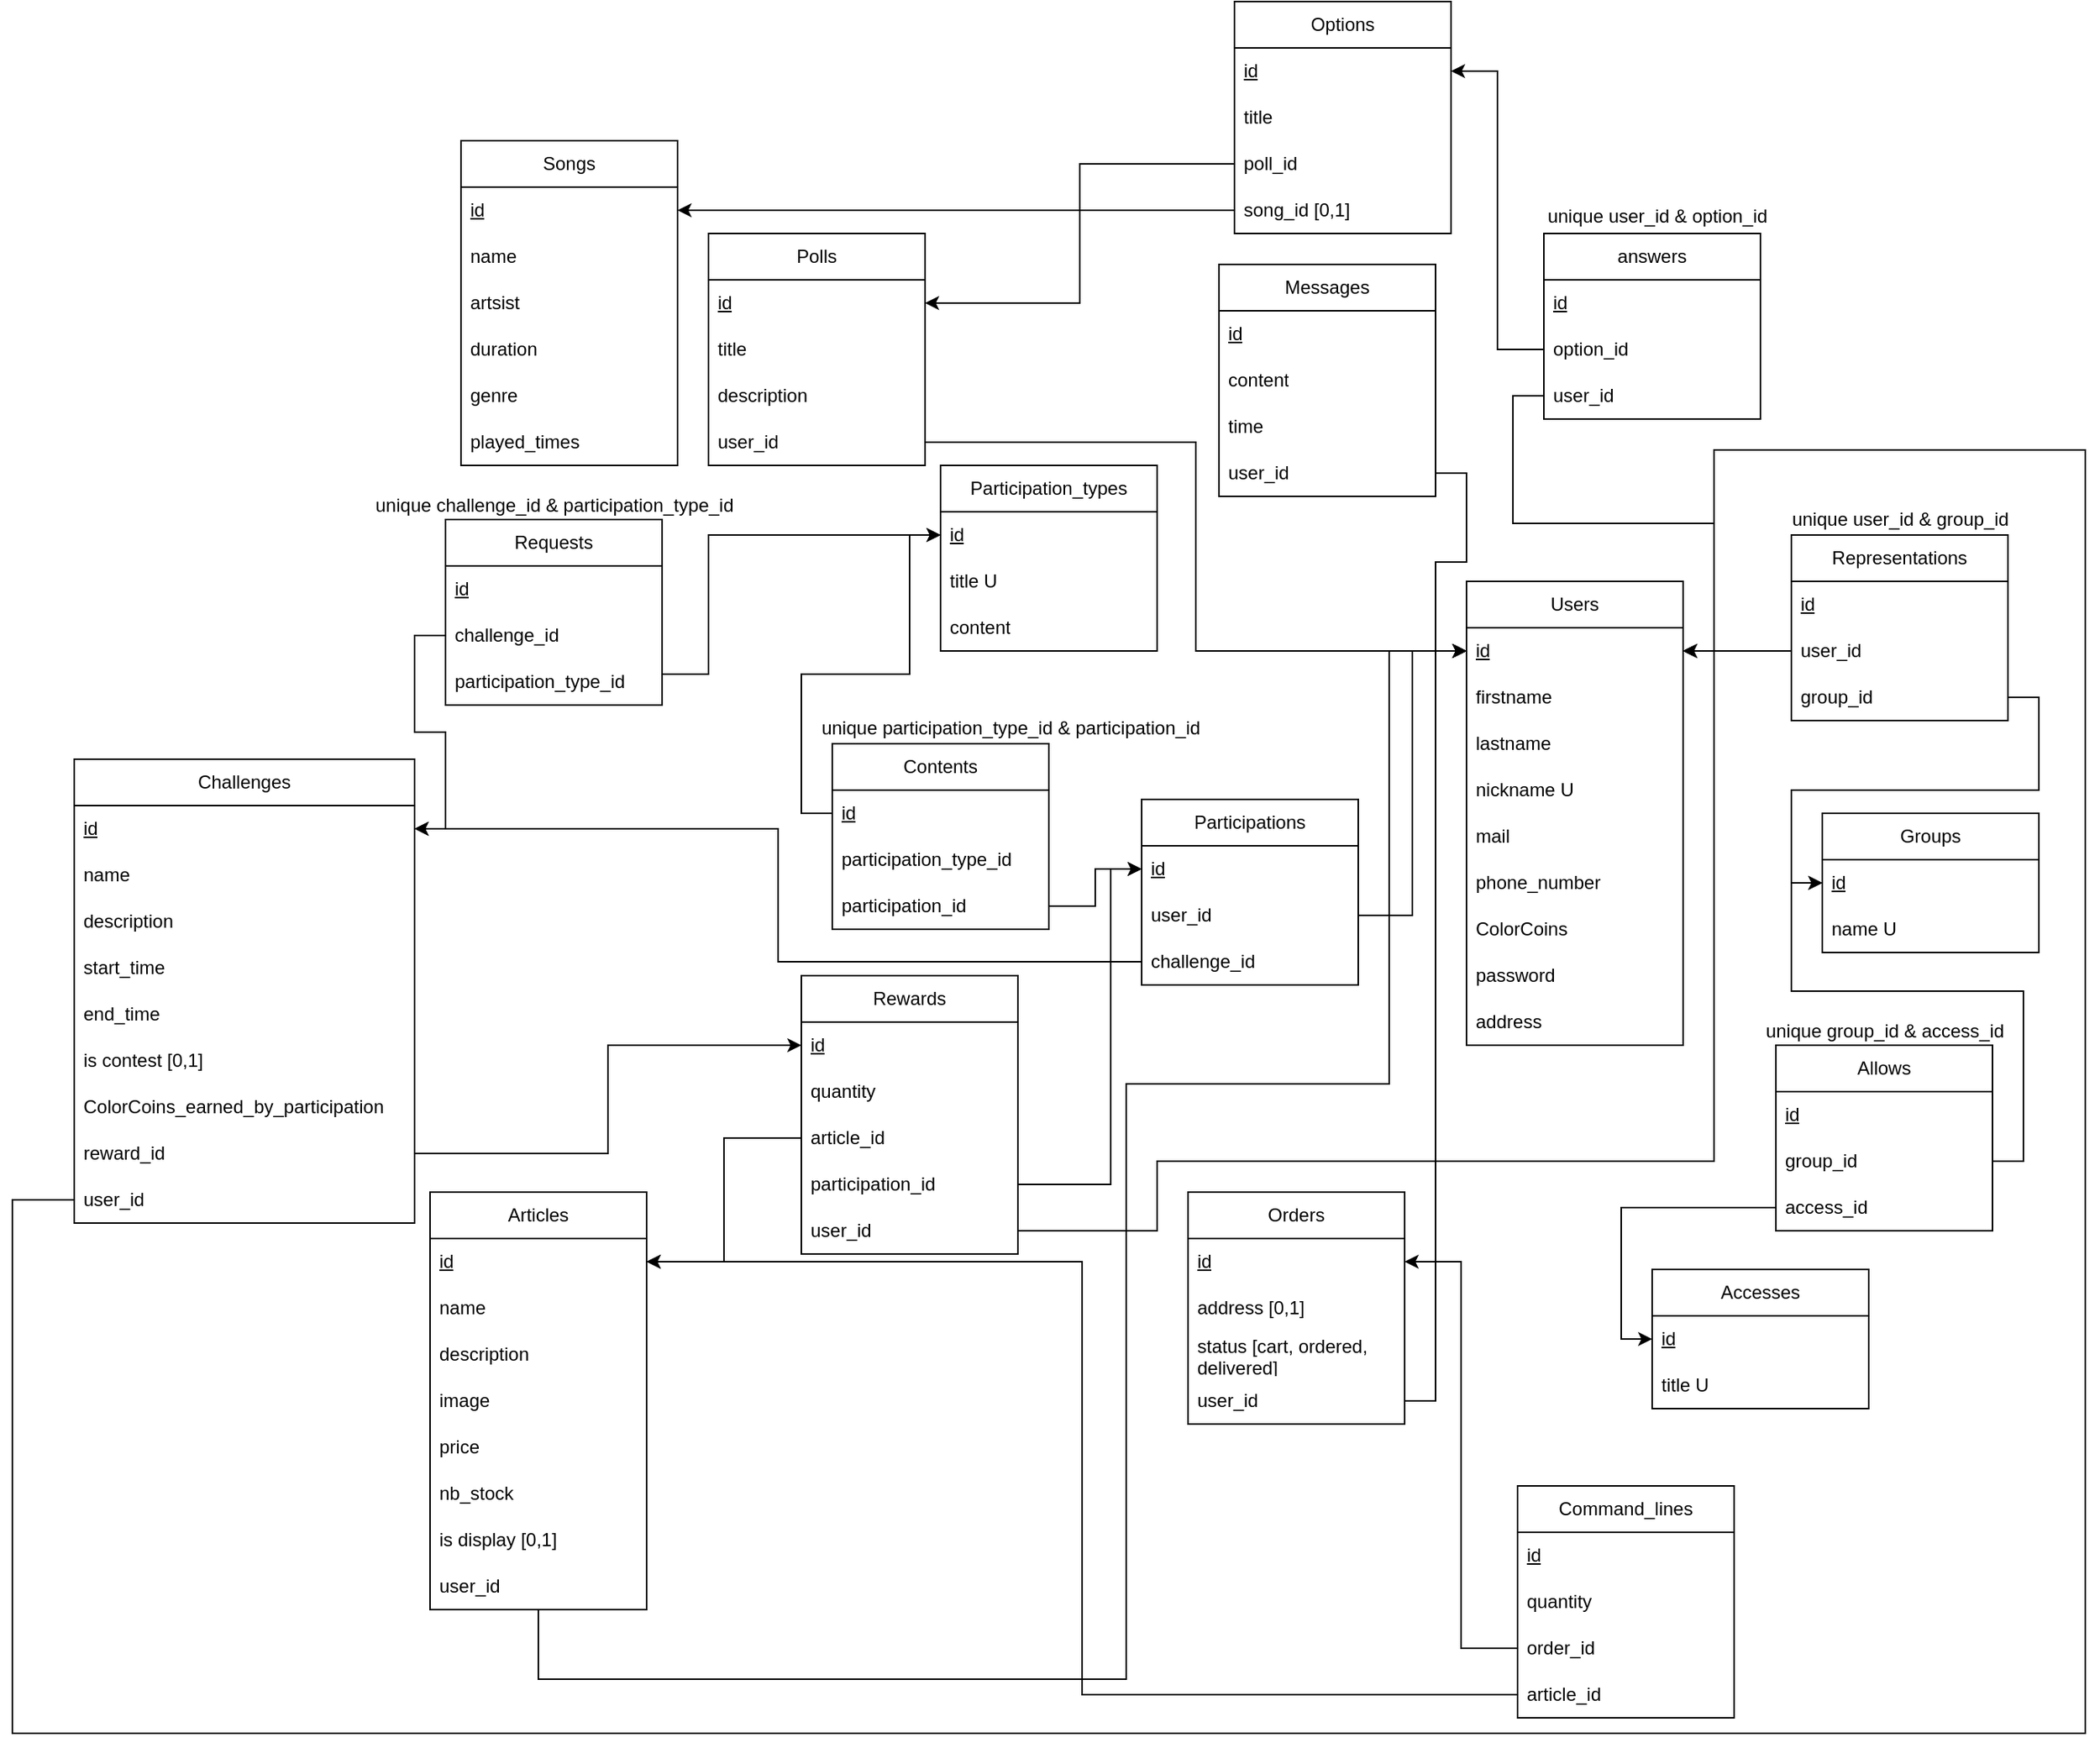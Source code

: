 <mxfile version="21.2.8" type="device">
  <diagram name="Page-1" id="tkF5jD5UMSQPHL-d1fgs">
    <mxGraphModel dx="2562" dy="1078" grid="1" gridSize="10" guides="1" tooltips="1" connect="1" arrows="1" fold="1" page="1" pageScale="1" pageWidth="827" pageHeight="1169" math="0" shadow="0">
      <root>
        <mxCell id="0" />
        <mxCell id="1" parent="0" />
        <mxCell id="YXrYzP8kER8Tm0mRFNuC-52" value="Songs" style="swimlane;fontStyle=0;childLayout=stackLayout;horizontal=1;startSize=30;horizontalStack=0;resizeParent=1;resizeParentMax=0;resizeLast=0;collapsible=1;marginBottom=0;whiteSpace=wrap;html=1;" parent="1" vertex="1">
          <mxGeometry x="-410" y="120" width="140" height="210" as="geometry" />
        </mxCell>
        <mxCell id="YXrYzP8kER8Tm0mRFNuC-71" value="&lt;u&gt;id&lt;/u&gt;" style="text;strokeColor=none;fillColor=none;align=left;verticalAlign=middle;spacingLeft=4;spacingRight=4;overflow=hidden;points=[[0,0.5],[1,0.5]];portConstraint=eastwest;rotatable=0;whiteSpace=wrap;html=1;" parent="YXrYzP8kER8Tm0mRFNuC-52" vertex="1">
          <mxGeometry y="30" width="140" height="30" as="geometry" />
        </mxCell>
        <mxCell id="YXrYzP8kER8Tm0mRFNuC-53" value="name" style="text;strokeColor=none;fillColor=none;align=left;verticalAlign=middle;spacingLeft=4;spacingRight=4;overflow=hidden;points=[[0,0.5],[1,0.5]];portConstraint=eastwest;rotatable=0;whiteSpace=wrap;html=1;" parent="YXrYzP8kER8Tm0mRFNuC-52" vertex="1">
          <mxGeometry y="60" width="140" height="30" as="geometry" />
        </mxCell>
        <mxCell id="YXrYzP8kER8Tm0mRFNuC-54" value="artsist" style="text;strokeColor=none;fillColor=none;align=left;verticalAlign=middle;spacingLeft=4;spacingRight=4;overflow=hidden;points=[[0,0.5],[1,0.5]];portConstraint=eastwest;rotatable=0;whiteSpace=wrap;html=1;" parent="YXrYzP8kER8Tm0mRFNuC-52" vertex="1">
          <mxGeometry y="90" width="140" height="30" as="geometry" />
        </mxCell>
        <mxCell id="YXrYzP8kER8Tm0mRFNuC-55" value="duration" style="text;strokeColor=none;fillColor=none;align=left;verticalAlign=middle;spacingLeft=4;spacingRight=4;overflow=hidden;points=[[0,0.5],[1,0.5]];portConstraint=eastwest;rotatable=0;whiteSpace=wrap;html=1;" parent="YXrYzP8kER8Tm0mRFNuC-52" vertex="1">
          <mxGeometry y="120" width="140" height="30" as="geometry" />
        </mxCell>
        <mxCell id="YXrYzP8kER8Tm0mRFNuC-56" value="genre" style="text;strokeColor=none;fillColor=none;align=left;verticalAlign=middle;spacingLeft=4;spacingRight=4;overflow=hidden;points=[[0,0.5],[1,0.5]];portConstraint=eastwest;rotatable=0;whiteSpace=wrap;html=1;" parent="YXrYzP8kER8Tm0mRFNuC-52" vertex="1">
          <mxGeometry y="150" width="140" height="30" as="geometry" />
        </mxCell>
        <mxCell id="YXrYzP8kER8Tm0mRFNuC-57" value="played_times" style="text;strokeColor=none;fillColor=none;align=left;verticalAlign=middle;spacingLeft=4;spacingRight=4;overflow=hidden;points=[[0,0.5],[1,0.5]];portConstraint=eastwest;rotatable=0;whiteSpace=wrap;html=1;" parent="YXrYzP8kER8Tm0mRFNuC-52" vertex="1">
          <mxGeometry y="180" width="140" height="30" as="geometry" />
        </mxCell>
        <mxCell id="YXrYzP8kER8Tm0mRFNuC-58" value="Messages" style="swimlane;fontStyle=0;childLayout=stackLayout;horizontal=1;startSize=30;horizontalStack=0;resizeParent=1;resizeParentMax=0;resizeLast=0;collapsible=1;marginBottom=0;whiteSpace=wrap;html=1;" parent="1" vertex="1">
          <mxGeometry x="80" y="200" width="140" height="150" as="geometry" />
        </mxCell>
        <mxCell id="YXrYzP8kER8Tm0mRFNuC-70" value="&lt;u&gt;id&lt;/u&gt;" style="text;strokeColor=none;fillColor=none;align=left;verticalAlign=middle;spacingLeft=4;spacingRight=4;overflow=hidden;points=[[0,0.5],[1,0.5]];portConstraint=eastwest;rotatable=0;whiteSpace=wrap;html=1;" parent="YXrYzP8kER8Tm0mRFNuC-58" vertex="1">
          <mxGeometry y="30" width="140" height="30" as="geometry" />
        </mxCell>
        <mxCell id="YXrYzP8kER8Tm0mRFNuC-59" value="content" style="text;strokeColor=none;fillColor=none;align=left;verticalAlign=middle;spacingLeft=4;spacingRight=4;overflow=hidden;points=[[0,0.5],[1,0.5]];portConstraint=eastwest;rotatable=0;whiteSpace=wrap;html=1;" parent="YXrYzP8kER8Tm0mRFNuC-58" vertex="1">
          <mxGeometry y="60" width="140" height="30" as="geometry" />
        </mxCell>
        <mxCell id="YXrYzP8kER8Tm0mRFNuC-60" value="time" style="text;strokeColor=none;fillColor=none;align=left;verticalAlign=middle;spacingLeft=4;spacingRight=4;overflow=hidden;points=[[0,0.5],[1,0.5]];portConstraint=eastwest;rotatable=0;whiteSpace=wrap;html=1;" parent="YXrYzP8kER8Tm0mRFNuC-58" vertex="1">
          <mxGeometry y="90" width="140" height="30" as="geometry" />
        </mxCell>
        <mxCell id="YXrYzP8kER8Tm0mRFNuC-124" value="user_id" style="text;strokeColor=none;fillColor=none;align=left;verticalAlign=middle;spacingLeft=4;spacingRight=4;overflow=hidden;points=[[0,0.5],[1,0.5]];portConstraint=eastwest;rotatable=0;whiteSpace=wrap;html=1;" parent="YXrYzP8kER8Tm0mRFNuC-58" vertex="1">
          <mxGeometry y="120" width="140" height="30" as="geometry" />
        </mxCell>
        <mxCell id="YXrYzP8kER8Tm0mRFNuC-64" value="Users" style="swimlane;fontStyle=0;childLayout=stackLayout;horizontal=1;startSize=30;horizontalStack=0;resizeParent=1;resizeParentMax=0;resizeLast=0;collapsible=1;marginBottom=0;whiteSpace=wrap;html=1;" parent="1" vertex="1">
          <mxGeometry x="240" y="405" width="140" height="300" as="geometry" />
        </mxCell>
        <mxCell id="YXrYzP8kER8Tm0mRFNuC-72" value="&lt;u&gt;id&lt;/u&gt;" style="text;strokeColor=none;fillColor=none;align=left;verticalAlign=middle;spacingLeft=4;spacingRight=4;overflow=hidden;points=[[0,0.5],[1,0.5]];portConstraint=eastwest;rotatable=0;whiteSpace=wrap;html=1;" parent="YXrYzP8kER8Tm0mRFNuC-64" vertex="1">
          <mxGeometry y="30" width="140" height="30" as="geometry" />
        </mxCell>
        <mxCell id="YXrYzP8kER8Tm0mRFNuC-65" value="firstname" style="text;strokeColor=none;fillColor=none;align=left;verticalAlign=middle;spacingLeft=4;spacingRight=4;overflow=hidden;points=[[0,0.5],[1,0.5]];portConstraint=eastwest;rotatable=0;whiteSpace=wrap;html=1;" parent="YXrYzP8kER8Tm0mRFNuC-64" vertex="1">
          <mxGeometry y="60" width="140" height="30" as="geometry" />
        </mxCell>
        <mxCell id="YXrYzP8kER8Tm0mRFNuC-66" value="lastname" style="text;strokeColor=none;fillColor=none;align=left;verticalAlign=middle;spacingLeft=4;spacingRight=4;overflow=hidden;points=[[0,0.5],[1,0.5]];portConstraint=eastwest;rotatable=0;whiteSpace=wrap;html=1;" parent="YXrYzP8kER8Tm0mRFNuC-64" vertex="1">
          <mxGeometry y="90" width="140" height="30" as="geometry" />
        </mxCell>
        <mxCell id="YXrYzP8kER8Tm0mRFNuC-67" value="nickname U" style="text;strokeColor=none;fillColor=none;align=left;verticalAlign=middle;spacingLeft=4;spacingRight=4;overflow=hidden;points=[[0,0.5],[1,0.5]];portConstraint=eastwest;rotatable=0;whiteSpace=wrap;html=1;" parent="YXrYzP8kER8Tm0mRFNuC-64" vertex="1">
          <mxGeometry y="120" width="140" height="30" as="geometry" />
        </mxCell>
        <mxCell id="YXrYzP8kER8Tm0mRFNuC-69" value="mail" style="text;strokeColor=none;fillColor=none;align=left;verticalAlign=middle;spacingLeft=4;spacingRight=4;overflow=hidden;points=[[0,0.5],[1,0.5]];portConstraint=eastwest;rotatable=0;whiteSpace=wrap;html=1;" parent="YXrYzP8kER8Tm0mRFNuC-64" vertex="1">
          <mxGeometry y="150" width="140" height="30" as="geometry" />
        </mxCell>
        <mxCell id="YXrYzP8kER8Tm0mRFNuC-133" value="phone_number" style="text;strokeColor=none;fillColor=none;align=left;verticalAlign=middle;spacingLeft=4;spacingRight=4;overflow=hidden;points=[[0,0.5],[1,0.5]];portConstraint=eastwest;rotatable=0;whiteSpace=wrap;html=1;" parent="YXrYzP8kER8Tm0mRFNuC-64" vertex="1">
          <mxGeometry y="180" width="140" height="30" as="geometry" />
        </mxCell>
        <mxCell id="YXrYzP8kER8Tm0mRFNuC-74" value="ColorCoins" style="text;strokeColor=none;fillColor=none;align=left;verticalAlign=middle;spacingLeft=4;spacingRight=4;overflow=hidden;points=[[0,0.5],[1,0.5]];portConstraint=eastwest;rotatable=0;whiteSpace=wrap;html=1;" parent="YXrYzP8kER8Tm0mRFNuC-64" vertex="1">
          <mxGeometry y="210" width="140" height="30" as="geometry" />
        </mxCell>
        <mxCell id="YXrYzP8kER8Tm0mRFNuC-73" value="password" style="text;strokeColor=none;fillColor=none;align=left;verticalAlign=middle;spacingLeft=4;spacingRight=4;overflow=hidden;points=[[0,0.5],[1,0.5]];portConstraint=eastwest;rotatable=0;whiteSpace=wrap;html=1;" parent="YXrYzP8kER8Tm0mRFNuC-64" vertex="1">
          <mxGeometry y="240" width="140" height="30" as="geometry" />
        </mxCell>
        <mxCell id="YXrYzP8kER8Tm0mRFNuC-75" value="address" style="text;strokeColor=none;fillColor=none;align=left;verticalAlign=middle;spacingLeft=4;spacingRight=4;overflow=hidden;points=[[0,0.5],[1,0.5]];portConstraint=eastwest;rotatable=0;whiteSpace=wrap;html=1;" parent="YXrYzP8kER8Tm0mRFNuC-64" vertex="1">
          <mxGeometry y="270" width="140" height="30" as="geometry" />
        </mxCell>
        <mxCell id="YXrYzP8kER8Tm0mRFNuC-76" value="Orders" style="swimlane;fontStyle=0;childLayout=stackLayout;horizontal=1;startSize=30;horizontalStack=0;resizeParent=1;resizeParentMax=0;resizeLast=0;collapsible=1;marginBottom=0;whiteSpace=wrap;html=1;" parent="1" vertex="1">
          <mxGeometry x="60" y="800" width="140" height="150" as="geometry" />
        </mxCell>
        <mxCell id="YXrYzP8kER8Tm0mRFNuC-77" value="&lt;u&gt;id&lt;/u&gt;" style="text;strokeColor=none;fillColor=none;align=left;verticalAlign=middle;spacingLeft=4;spacingRight=4;overflow=hidden;points=[[0,0.5],[1,0.5]];portConstraint=eastwest;rotatable=0;whiteSpace=wrap;html=1;" parent="YXrYzP8kER8Tm0mRFNuC-76" vertex="1">
          <mxGeometry y="30" width="140" height="30" as="geometry" />
        </mxCell>
        <mxCell id="YXrYzP8kER8Tm0mRFNuC-79" value="address [0,1]" style="text;strokeColor=none;fillColor=none;align=left;verticalAlign=middle;spacingLeft=4;spacingRight=4;overflow=hidden;points=[[0,0.5],[1,0.5]];portConstraint=eastwest;rotatable=0;whiteSpace=wrap;html=1;" parent="YXrYzP8kER8Tm0mRFNuC-76" vertex="1">
          <mxGeometry y="60" width="140" height="30" as="geometry" />
        </mxCell>
        <mxCell id="YXrYzP8kER8Tm0mRFNuC-82" value="status [cart, ordered, delivered]" style="text;strokeColor=none;fillColor=none;align=left;verticalAlign=middle;spacingLeft=4;spacingRight=4;overflow=hidden;points=[[0,0.5],[1,0.5]];portConstraint=eastwest;rotatable=0;whiteSpace=wrap;html=1;" parent="YXrYzP8kER8Tm0mRFNuC-76" vertex="1">
          <mxGeometry y="90" width="140" height="30" as="geometry" />
        </mxCell>
        <mxCell id="YXrYzP8kER8Tm0mRFNuC-138" value="user_id" style="text;strokeColor=none;fillColor=none;align=left;verticalAlign=middle;spacingLeft=4;spacingRight=4;overflow=hidden;points=[[0,0.5],[1,0.5]];portConstraint=eastwest;rotatable=0;whiteSpace=wrap;html=1;" parent="YXrYzP8kER8Tm0mRFNuC-76" vertex="1">
          <mxGeometry y="120" width="140" height="30" as="geometry" />
        </mxCell>
        <mxCell id="YXrYzP8kER8Tm0mRFNuC-86" value="Articles" style="swimlane;fontStyle=0;childLayout=stackLayout;horizontal=1;startSize=30;horizontalStack=0;resizeParent=1;resizeParentMax=0;resizeLast=0;collapsible=1;marginBottom=0;whiteSpace=wrap;html=1;" parent="1" vertex="1">
          <mxGeometry x="-430" y="800" width="140" height="270" as="geometry" />
        </mxCell>
        <mxCell id="YXrYzP8kER8Tm0mRFNuC-87" value="&lt;u&gt;id&lt;/u&gt;" style="text;strokeColor=none;fillColor=none;align=left;verticalAlign=middle;spacingLeft=4;spacingRight=4;overflow=hidden;points=[[0,0.5],[1,0.5]];portConstraint=eastwest;rotatable=0;whiteSpace=wrap;html=1;" parent="YXrYzP8kER8Tm0mRFNuC-86" vertex="1">
          <mxGeometry y="30" width="140" height="30" as="geometry" />
        </mxCell>
        <mxCell id="YXrYzP8kER8Tm0mRFNuC-88" value="name" style="text;strokeColor=none;fillColor=none;align=left;verticalAlign=middle;spacingLeft=4;spacingRight=4;overflow=hidden;points=[[0,0.5],[1,0.5]];portConstraint=eastwest;rotatable=0;whiteSpace=wrap;html=1;" parent="YXrYzP8kER8Tm0mRFNuC-86" vertex="1">
          <mxGeometry y="60" width="140" height="30" as="geometry" />
        </mxCell>
        <mxCell id="YXrYzP8kER8Tm0mRFNuC-89" value="description" style="text;strokeColor=none;fillColor=none;align=left;verticalAlign=middle;spacingLeft=4;spacingRight=4;overflow=hidden;points=[[0,0.5],[1,0.5]];portConstraint=eastwest;rotatable=0;whiteSpace=wrap;html=1;" parent="YXrYzP8kER8Tm0mRFNuC-86" vertex="1">
          <mxGeometry y="90" width="140" height="30" as="geometry" />
        </mxCell>
        <mxCell id="HZPP5prmVVxfyUeZ1quJ-1" value="image" style="text;strokeColor=none;fillColor=none;align=left;verticalAlign=middle;spacingLeft=4;spacingRight=4;overflow=hidden;points=[[0,0.5],[1,0.5]];portConstraint=eastwest;rotatable=0;whiteSpace=wrap;html=1;" parent="YXrYzP8kER8Tm0mRFNuC-86" vertex="1">
          <mxGeometry y="120" width="140" height="30" as="geometry" />
        </mxCell>
        <mxCell id="YXrYzP8kER8Tm0mRFNuC-90" value="price" style="text;strokeColor=none;fillColor=none;align=left;verticalAlign=middle;spacingLeft=4;spacingRight=4;overflow=hidden;points=[[0,0.5],[1,0.5]];portConstraint=eastwest;rotatable=0;whiteSpace=wrap;html=1;" parent="YXrYzP8kER8Tm0mRFNuC-86" vertex="1">
          <mxGeometry y="150" width="140" height="30" as="geometry" />
        </mxCell>
        <mxCell id="YXrYzP8kER8Tm0mRFNuC-91" value="nb_stock" style="text;strokeColor=none;fillColor=none;align=left;verticalAlign=middle;spacingLeft=4;spacingRight=4;overflow=hidden;points=[[0,0.5],[1,0.5]];portConstraint=eastwest;rotatable=0;whiteSpace=wrap;html=1;" parent="YXrYzP8kER8Tm0mRFNuC-86" vertex="1">
          <mxGeometry y="180" width="140" height="30" as="geometry" />
        </mxCell>
        <mxCell id="YXrYzP8kER8Tm0mRFNuC-93" value="is display [0,1]" style="text;strokeColor=none;fillColor=none;align=left;verticalAlign=middle;spacingLeft=4;spacingRight=4;overflow=hidden;points=[[0,0.5],[1,0.5]];portConstraint=eastwest;rotatable=0;whiteSpace=wrap;html=1;" parent="YXrYzP8kER8Tm0mRFNuC-86" vertex="1">
          <mxGeometry y="210" width="140" height="30" as="geometry" />
        </mxCell>
        <mxCell id="HZPP5prmVVxfyUeZ1quJ-32" value="user_id" style="text;strokeColor=none;fillColor=none;align=left;verticalAlign=middle;spacingLeft=4;spacingRight=4;overflow=hidden;points=[[0,0.5],[1,0.5]];portConstraint=eastwest;rotatable=0;whiteSpace=wrap;html=1;" parent="YXrYzP8kER8Tm0mRFNuC-86" vertex="1">
          <mxGeometry y="240" width="140" height="30" as="geometry" />
        </mxCell>
        <mxCell id="YXrYzP8kER8Tm0mRFNuC-96" value="Rewards" style="swimlane;fontStyle=0;childLayout=stackLayout;horizontal=1;startSize=30;horizontalStack=0;resizeParent=1;resizeParentMax=0;resizeLast=0;collapsible=1;marginBottom=0;whiteSpace=wrap;html=1;" parent="1" vertex="1">
          <mxGeometry x="-190" y="660" width="140" height="180" as="geometry" />
        </mxCell>
        <mxCell id="YXrYzP8kER8Tm0mRFNuC-97" value="&lt;u&gt;id&lt;/u&gt;" style="text;strokeColor=none;fillColor=none;align=left;verticalAlign=middle;spacingLeft=4;spacingRight=4;overflow=hidden;points=[[0,0.5],[1,0.5]];portConstraint=eastwest;rotatable=0;whiteSpace=wrap;html=1;" parent="YXrYzP8kER8Tm0mRFNuC-96" vertex="1">
          <mxGeometry y="30" width="140" height="30" as="geometry" />
        </mxCell>
        <mxCell id="avKCzXHYTeWgEXtNe6FZ-1" value="quantity" style="text;strokeColor=none;fillColor=none;align=left;verticalAlign=middle;spacingLeft=4;spacingRight=4;overflow=hidden;points=[[0,0.5],[1,0.5]];portConstraint=eastwest;rotatable=0;whiteSpace=wrap;html=1;" parent="YXrYzP8kER8Tm0mRFNuC-96" vertex="1">
          <mxGeometry y="60" width="140" height="30" as="geometry" />
        </mxCell>
        <mxCell id="YXrYzP8kER8Tm0mRFNuC-134" value="article_id" style="text;strokeColor=none;fillColor=none;align=left;verticalAlign=middle;spacingLeft=4;spacingRight=4;overflow=hidden;points=[[0,0.5],[1,0.5]];portConstraint=eastwest;rotatable=0;whiteSpace=wrap;html=1;" parent="YXrYzP8kER8Tm0mRFNuC-96" vertex="1">
          <mxGeometry y="90" width="140" height="30" as="geometry" />
        </mxCell>
        <mxCell id="YXrYzP8kER8Tm0mRFNuC-136" value="participation_id" style="text;strokeColor=none;fillColor=none;align=left;verticalAlign=middle;spacingLeft=4;spacingRight=4;overflow=hidden;points=[[0,0.5],[1,0.5]];portConstraint=eastwest;rotatable=0;whiteSpace=wrap;html=1;" parent="YXrYzP8kER8Tm0mRFNuC-96" vertex="1">
          <mxGeometry y="120" width="140" height="30" as="geometry" />
        </mxCell>
        <mxCell id="HZPP5prmVVxfyUeZ1quJ-34" value="user_id" style="text;strokeColor=none;fillColor=none;align=left;verticalAlign=middle;spacingLeft=4;spacingRight=4;overflow=hidden;points=[[0,0.5],[1,0.5]];portConstraint=eastwest;rotatable=0;whiteSpace=wrap;html=1;" parent="YXrYzP8kER8Tm0mRFNuC-96" vertex="1">
          <mxGeometry y="150" width="140" height="30" as="geometry" />
        </mxCell>
        <mxCell id="YXrYzP8kER8Tm0mRFNuC-102" value="Challenges" style="swimlane;fontStyle=0;childLayout=stackLayout;horizontal=1;startSize=30;horizontalStack=0;resizeParent=1;resizeParentMax=0;resizeLast=0;collapsible=1;marginBottom=0;whiteSpace=wrap;html=1;" parent="1" vertex="1">
          <mxGeometry x="-660" y="520" width="220" height="300" as="geometry" />
        </mxCell>
        <mxCell id="YXrYzP8kER8Tm0mRFNuC-103" value="&lt;u&gt;id&lt;/u&gt;" style="text;strokeColor=none;fillColor=none;align=left;verticalAlign=middle;spacingLeft=4;spacingRight=4;overflow=hidden;points=[[0,0.5],[1,0.5]];portConstraint=eastwest;rotatable=0;whiteSpace=wrap;html=1;" parent="YXrYzP8kER8Tm0mRFNuC-102" vertex="1">
          <mxGeometry y="30" width="220" height="30" as="geometry" />
        </mxCell>
        <mxCell id="YXrYzP8kER8Tm0mRFNuC-104" value="name" style="text;strokeColor=none;fillColor=none;align=left;verticalAlign=middle;spacingLeft=4;spacingRight=4;overflow=hidden;points=[[0,0.5],[1,0.5]];portConstraint=eastwest;rotatable=0;whiteSpace=wrap;html=1;" parent="YXrYzP8kER8Tm0mRFNuC-102" vertex="1">
          <mxGeometry y="60" width="220" height="30" as="geometry" />
        </mxCell>
        <mxCell id="HZPP5prmVVxfyUeZ1quJ-2" value="description" style="text;strokeColor=none;fillColor=none;align=left;verticalAlign=middle;spacingLeft=4;spacingRight=4;overflow=hidden;points=[[0,0.5],[1,0.5]];portConstraint=eastwest;rotatable=0;whiteSpace=wrap;html=1;" parent="YXrYzP8kER8Tm0mRFNuC-102" vertex="1">
          <mxGeometry y="90" width="220" height="30" as="geometry" />
        </mxCell>
        <mxCell id="YXrYzP8kER8Tm0mRFNuC-105" value="start_time" style="text;strokeColor=none;fillColor=none;align=left;verticalAlign=middle;spacingLeft=4;spacingRight=4;overflow=hidden;points=[[0,0.5],[1,0.5]];portConstraint=eastwest;rotatable=0;whiteSpace=wrap;html=1;" parent="YXrYzP8kER8Tm0mRFNuC-102" vertex="1">
          <mxGeometry y="120" width="220" height="30" as="geometry" />
        </mxCell>
        <mxCell id="YXrYzP8kER8Tm0mRFNuC-106" value="end_time" style="text;strokeColor=none;fillColor=none;align=left;verticalAlign=middle;spacingLeft=4;spacingRight=4;overflow=hidden;points=[[0,0.5],[1,0.5]];portConstraint=eastwest;rotatable=0;whiteSpace=wrap;html=1;" parent="YXrYzP8kER8Tm0mRFNuC-102" vertex="1">
          <mxGeometry y="150" width="220" height="30" as="geometry" />
        </mxCell>
        <mxCell id="YXrYzP8kER8Tm0mRFNuC-107" value="is contest [0,1]" style="text;strokeColor=none;fillColor=none;align=left;verticalAlign=middle;spacingLeft=4;spacingRight=4;overflow=hidden;points=[[0,0.5],[1,0.5]];portConstraint=eastwest;rotatable=0;whiteSpace=wrap;html=1;" parent="YXrYzP8kER8Tm0mRFNuC-102" vertex="1">
          <mxGeometry y="180" width="220" height="30" as="geometry" />
        </mxCell>
        <mxCell id="YXrYzP8kER8Tm0mRFNuC-112" value="ColorCoins_earned_by_participation" style="text;strokeColor=none;fillColor=none;align=left;verticalAlign=middle;spacingLeft=4;spacingRight=4;overflow=hidden;points=[[0,0.5],[1,0.5]];portConstraint=eastwest;rotatable=0;whiteSpace=wrap;html=1;" parent="YXrYzP8kER8Tm0mRFNuC-102" vertex="1">
          <mxGeometry y="210" width="220" height="30" as="geometry" />
        </mxCell>
        <mxCell id="avKCzXHYTeWgEXtNe6FZ-33" value="reward_id" style="text;strokeColor=none;fillColor=none;align=left;verticalAlign=middle;spacingLeft=4;spacingRight=4;overflow=hidden;points=[[0,0.5],[1,0.5]];portConstraint=eastwest;rotatable=0;whiteSpace=wrap;html=1;" parent="YXrYzP8kER8Tm0mRFNuC-102" vertex="1">
          <mxGeometry y="240" width="220" height="30" as="geometry" />
        </mxCell>
        <mxCell id="HZPP5prmVVxfyUeZ1quJ-30" value="user_id" style="text;strokeColor=none;fillColor=none;align=left;verticalAlign=middle;spacingLeft=4;spacingRight=4;overflow=hidden;points=[[0,0.5],[1,0.5]];portConstraint=eastwest;rotatable=0;whiteSpace=wrap;html=1;" parent="YXrYzP8kER8Tm0mRFNuC-102" vertex="1">
          <mxGeometry y="270" width="220" height="30" as="geometry" />
        </mxCell>
        <mxCell id="YXrYzP8kER8Tm0mRFNuC-114" value="Participations" style="swimlane;fontStyle=0;childLayout=stackLayout;horizontal=1;startSize=30;horizontalStack=0;resizeParent=1;resizeParentMax=0;resizeLast=0;collapsible=1;marginBottom=0;whiteSpace=wrap;html=1;" parent="1" vertex="1">
          <mxGeometry x="30" y="546" width="140" height="120" as="geometry" />
        </mxCell>
        <mxCell id="YXrYzP8kER8Tm0mRFNuC-115" value="&lt;u&gt;id&lt;/u&gt;" style="text;strokeColor=none;fillColor=none;align=left;verticalAlign=middle;spacingLeft=4;spacingRight=4;overflow=hidden;points=[[0,0.5],[1,0.5]];portConstraint=eastwest;rotatable=0;whiteSpace=wrap;html=1;" parent="YXrYzP8kER8Tm0mRFNuC-114" vertex="1">
          <mxGeometry y="30" width="140" height="30" as="geometry" />
        </mxCell>
        <mxCell id="YXrYzP8kER8Tm0mRFNuC-129" value="user_id" style="text;strokeColor=none;fillColor=none;align=left;verticalAlign=middle;spacingLeft=4;spacingRight=4;overflow=hidden;points=[[0,0.5],[1,0.5]];portConstraint=eastwest;rotatable=0;whiteSpace=wrap;html=1;" parent="YXrYzP8kER8Tm0mRFNuC-114" vertex="1">
          <mxGeometry y="60" width="140" height="30" as="geometry" />
        </mxCell>
        <mxCell id="YXrYzP8kER8Tm0mRFNuC-130" value="challenge_id" style="text;strokeColor=none;fillColor=none;align=left;verticalAlign=middle;spacingLeft=4;spacingRight=4;overflow=hidden;points=[[0,0.5],[1,0.5]];portConstraint=eastwest;rotatable=0;whiteSpace=wrap;html=1;" parent="YXrYzP8kER8Tm0mRFNuC-114" vertex="1">
          <mxGeometry y="90" width="140" height="30" as="geometry" />
        </mxCell>
        <mxCell id="avKCzXHYTeWgEXtNe6FZ-3" value="Groups" style="swimlane;fontStyle=0;childLayout=stackLayout;horizontal=1;startSize=30;horizontalStack=0;resizeParent=1;resizeParentMax=0;resizeLast=0;collapsible=1;marginBottom=0;whiteSpace=wrap;html=1;" parent="1" vertex="1">
          <mxGeometry x="470" y="555" width="140" height="90" as="geometry" />
        </mxCell>
        <mxCell id="avKCzXHYTeWgEXtNe6FZ-4" value="&lt;u&gt;id&lt;/u&gt;" style="text;strokeColor=none;fillColor=none;align=left;verticalAlign=middle;spacingLeft=4;spacingRight=4;overflow=hidden;points=[[0,0.5],[1,0.5]];portConstraint=eastwest;rotatable=0;whiteSpace=wrap;html=1;" parent="avKCzXHYTeWgEXtNe6FZ-3" vertex="1">
          <mxGeometry y="30" width="140" height="30" as="geometry" />
        </mxCell>
        <mxCell id="avKCzXHYTeWgEXtNe6FZ-5" value="name U" style="text;strokeColor=none;fillColor=none;align=left;verticalAlign=middle;spacingLeft=4;spacingRight=4;overflow=hidden;points=[[0,0.5],[1,0.5]];portConstraint=eastwest;rotatable=0;whiteSpace=wrap;html=1;" parent="avKCzXHYTeWgEXtNe6FZ-3" vertex="1">
          <mxGeometry y="60" width="140" height="30" as="geometry" />
        </mxCell>
        <mxCell id="avKCzXHYTeWgEXtNe6FZ-7" value="Accesses" style="swimlane;fontStyle=0;childLayout=stackLayout;horizontal=1;startSize=30;horizontalStack=0;resizeParent=1;resizeParentMax=0;resizeLast=0;collapsible=1;marginBottom=0;whiteSpace=wrap;html=1;" parent="1" vertex="1">
          <mxGeometry x="360" y="850" width="140" height="90" as="geometry" />
        </mxCell>
        <mxCell id="avKCzXHYTeWgEXtNe6FZ-8" value="&lt;u&gt;id&lt;/u&gt;" style="text;strokeColor=none;fillColor=none;align=left;verticalAlign=middle;spacingLeft=4;spacingRight=4;overflow=hidden;points=[[0,0.5],[1,0.5]];portConstraint=eastwest;rotatable=0;whiteSpace=wrap;html=1;" parent="avKCzXHYTeWgEXtNe6FZ-7" vertex="1">
          <mxGeometry y="30" width="140" height="30" as="geometry" />
        </mxCell>
        <mxCell id="avKCzXHYTeWgEXtNe6FZ-9" value="title U" style="text;strokeColor=none;fillColor=none;align=left;verticalAlign=middle;spacingLeft=4;spacingRight=4;overflow=hidden;points=[[0,0.5],[1,0.5]];portConstraint=eastwest;rotatable=0;whiteSpace=wrap;html=1;" parent="avKCzXHYTeWgEXtNe6FZ-7" vertex="1">
          <mxGeometry y="60" width="140" height="30" as="geometry" />
        </mxCell>
        <mxCell id="avKCzXHYTeWgEXtNe6FZ-10" value="Participation_types" style="swimlane;fontStyle=0;childLayout=stackLayout;horizontal=1;startSize=30;horizontalStack=0;resizeParent=1;resizeParentMax=0;resizeLast=0;collapsible=1;marginBottom=0;whiteSpace=wrap;html=1;" parent="1" vertex="1">
          <mxGeometry x="-100" y="330" width="140" height="120" as="geometry" />
        </mxCell>
        <mxCell id="avKCzXHYTeWgEXtNe6FZ-11" value="&lt;u&gt;id&lt;/u&gt;" style="text;strokeColor=none;fillColor=none;align=left;verticalAlign=middle;spacingLeft=4;spacingRight=4;overflow=hidden;points=[[0,0.5],[1,0.5]];portConstraint=eastwest;rotatable=0;whiteSpace=wrap;html=1;" parent="avKCzXHYTeWgEXtNe6FZ-10" vertex="1">
          <mxGeometry y="30" width="140" height="30" as="geometry" />
        </mxCell>
        <mxCell id="avKCzXHYTeWgEXtNe6FZ-12" value="title U" style="text;strokeColor=none;fillColor=none;align=left;verticalAlign=middle;spacingLeft=4;spacingRight=4;overflow=hidden;points=[[0,0.5],[1,0.5]];portConstraint=eastwest;rotatable=0;whiteSpace=wrap;html=1;" parent="avKCzXHYTeWgEXtNe6FZ-10" vertex="1">
          <mxGeometry y="60" width="140" height="30" as="geometry" />
        </mxCell>
        <mxCell id="avKCzXHYTeWgEXtNe6FZ-58" value="content" style="text;strokeColor=none;fillColor=none;align=left;verticalAlign=middle;spacingLeft=4;spacingRight=4;overflow=hidden;points=[[0,0.5],[1,0.5]];portConstraint=eastwest;rotatable=0;whiteSpace=wrap;html=1;" parent="avKCzXHYTeWgEXtNe6FZ-10" vertex="1">
          <mxGeometry y="90" width="140" height="30" as="geometry" />
        </mxCell>
        <mxCell id="avKCzXHYTeWgEXtNe6FZ-14" value="Command_lines" style="swimlane;fontStyle=0;childLayout=stackLayout;horizontal=1;startSize=30;horizontalStack=0;resizeParent=1;resizeParentMax=0;resizeLast=0;collapsible=1;marginBottom=0;whiteSpace=wrap;html=1;" parent="1" vertex="1">
          <mxGeometry x="273" y="990" width="140" height="150" as="geometry" />
        </mxCell>
        <mxCell id="avKCzXHYTeWgEXtNe6FZ-15" value="&lt;u&gt;id&lt;/u&gt;" style="text;strokeColor=none;fillColor=none;align=left;verticalAlign=middle;spacingLeft=4;spacingRight=4;overflow=hidden;points=[[0,0.5],[1,0.5]];portConstraint=eastwest;rotatable=0;whiteSpace=wrap;html=1;" parent="avKCzXHYTeWgEXtNe6FZ-14" vertex="1">
          <mxGeometry y="30" width="140" height="30" as="geometry" />
        </mxCell>
        <mxCell id="avKCzXHYTeWgEXtNe6FZ-16" value="quantity" style="text;strokeColor=none;fillColor=none;align=left;verticalAlign=middle;spacingLeft=4;spacingRight=4;overflow=hidden;points=[[0,0.5],[1,0.5]];portConstraint=eastwest;rotatable=0;whiteSpace=wrap;html=1;" parent="avKCzXHYTeWgEXtNe6FZ-14" vertex="1">
          <mxGeometry y="60" width="140" height="30" as="geometry" />
        </mxCell>
        <mxCell id="avKCzXHYTeWgEXtNe6FZ-28" value="order_id" style="text;strokeColor=none;fillColor=none;align=left;verticalAlign=middle;spacingLeft=4;spacingRight=4;overflow=hidden;points=[[0,0.5],[1,0.5]];portConstraint=eastwest;rotatable=0;whiteSpace=wrap;html=1;" parent="avKCzXHYTeWgEXtNe6FZ-14" vertex="1">
          <mxGeometry y="90" width="140" height="30" as="geometry" />
        </mxCell>
        <mxCell id="avKCzXHYTeWgEXtNe6FZ-30" value="article_id" style="text;strokeColor=none;fillColor=none;align=left;verticalAlign=middle;spacingLeft=4;spacingRight=4;overflow=hidden;points=[[0,0.5],[1,0.5]];portConstraint=eastwest;rotatable=0;whiteSpace=wrap;html=1;" parent="avKCzXHYTeWgEXtNe6FZ-14" vertex="1">
          <mxGeometry y="120" width="140" height="30" as="geometry" />
        </mxCell>
        <mxCell id="avKCzXHYTeWgEXtNe6FZ-17" value="Polls" style="swimlane;fontStyle=0;childLayout=stackLayout;horizontal=1;startSize=30;horizontalStack=0;resizeParent=1;resizeParentMax=0;resizeLast=0;collapsible=1;marginBottom=0;whiteSpace=wrap;html=1;" parent="1" vertex="1">
          <mxGeometry x="-250" y="180" width="140" height="150" as="geometry" />
        </mxCell>
        <mxCell id="avKCzXHYTeWgEXtNe6FZ-18" value="&lt;u&gt;id&lt;/u&gt;" style="text;strokeColor=none;fillColor=none;align=left;verticalAlign=middle;spacingLeft=4;spacingRight=4;overflow=hidden;points=[[0,0.5],[1,0.5]];portConstraint=eastwest;rotatable=0;whiteSpace=wrap;html=1;" parent="avKCzXHYTeWgEXtNe6FZ-17" vertex="1">
          <mxGeometry y="30" width="140" height="30" as="geometry" />
        </mxCell>
        <mxCell id="avKCzXHYTeWgEXtNe6FZ-19" value="title&amp;nbsp;" style="text;strokeColor=none;fillColor=none;align=left;verticalAlign=middle;spacingLeft=4;spacingRight=4;overflow=hidden;points=[[0,0.5],[1,0.5]];portConstraint=eastwest;rotatable=0;whiteSpace=wrap;html=1;" parent="avKCzXHYTeWgEXtNe6FZ-17" vertex="1">
          <mxGeometry y="60" width="140" height="30" as="geometry" />
        </mxCell>
        <mxCell id="avKCzXHYTeWgEXtNe6FZ-20" value="description" style="text;strokeColor=none;fillColor=none;align=left;verticalAlign=middle;spacingLeft=4;spacingRight=4;overflow=hidden;points=[[0,0.5],[1,0.5]];portConstraint=eastwest;rotatable=0;whiteSpace=wrap;html=1;" parent="avKCzXHYTeWgEXtNe6FZ-17" vertex="1">
          <mxGeometry y="90" width="140" height="30" as="geometry" />
        </mxCell>
        <mxCell id="HZPP5prmVVxfyUeZ1quJ-28" value="user_id" style="text;strokeColor=none;fillColor=none;align=left;verticalAlign=middle;spacingLeft=4;spacingRight=4;overflow=hidden;points=[[0,0.5],[1,0.5]];portConstraint=eastwest;rotatable=0;whiteSpace=wrap;html=1;" parent="avKCzXHYTeWgEXtNe6FZ-17" vertex="1">
          <mxGeometry y="120" width="140" height="30" as="geometry" />
        </mxCell>
        <mxCell id="avKCzXHYTeWgEXtNe6FZ-22" value="Options" style="swimlane;fontStyle=0;childLayout=stackLayout;horizontal=1;startSize=30;horizontalStack=0;resizeParent=1;resizeParentMax=0;resizeLast=0;collapsible=1;marginBottom=0;whiteSpace=wrap;html=1;" parent="1" vertex="1">
          <mxGeometry x="90" y="30" width="140" height="150" as="geometry" />
        </mxCell>
        <mxCell id="avKCzXHYTeWgEXtNe6FZ-23" value="&lt;u&gt;id&lt;/u&gt;" style="text;strokeColor=none;fillColor=none;align=left;verticalAlign=middle;spacingLeft=4;spacingRight=4;overflow=hidden;points=[[0,0.5],[1,0.5]];portConstraint=eastwest;rotatable=0;whiteSpace=wrap;html=1;" parent="avKCzXHYTeWgEXtNe6FZ-22" vertex="1">
          <mxGeometry y="30" width="140" height="30" as="geometry" />
        </mxCell>
        <mxCell id="avKCzXHYTeWgEXtNe6FZ-24" value="title&amp;nbsp;" style="text;strokeColor=none;fillColor=none;align=left;verticalAlign=middle;spacingLeft=4;spacingRight=4;overflow=hidden;points=[[0,0.5],[1,0.5]];portConstraint=eastwest;rotatable=0;whiteSpace=wrap;html=1;" parent="avKCzXHYTeWgEXtNe6FZ-22" vertex="1">
          <mxGeometry y="60" width="140" height="30" as="geometry" />
        </mxCell>
        <mxCell id="avKCzXHYTeWgEXtNe6FZ-38" value="poll_id" style="text;strokeColor=none;fillColor=none;align=left;verticalAlign=middle;spacingLeft=4;spacingRight=4;overflow=hidden;points=[[0,0.5],[1,0.5]];portConstraint=eastwest;rotatable=0;whiteSpace=wrap;html=1;" parent="avKCzXHYTeWgEXtNe6FZ-22" vertex="1">
          <mxGeometry y="90" width="140" height="30" as="geometry" />
        </mxCell>
        <mxCell id="avKCzXHYTeWgEXtNe6FZ-40" value="song_id [0,1]" style="text;strokeColor=none;fillColor=none;align=left;verticalAlign=middle;spacingLeft=4;spacingRight=4;overflow=hidden;points=[[0,0.5],[1,0.5]];portConstraint=eastwest;rotatable=0;whiteSpace=wrap;html=1;" parent="avKCzXHYTeWgEXtNe6FZ-22" vertex="1">
          <mxGeometry y="120" width="140" height="30" as="geometry" />
        </mxCell>
        <mxCell id="avKCzXHYTeWgEXtNe6FZ-27" style="edgeStyle=orthogonalEdgeStyle;rounded=0;orthogonalLoop=1;jettySize=auto;html=1;" parent="1" source="YXrYzP8kER8Tm0mRFNuC-138" target="YXrYzP8kER8Tm0mRFNuC-72" edge="1">
          <mxGeometry relative="1" as="geometry" />
        </mxCell>
        <mxCell id="avKCzXHYTeWgEXtNe6FZ-29" style="edgeStyle=orthogonalEdgeStyle;rounded=0;orthogonalLoop=1;jettySize=auto;html=1;" parent="1" source="avKCzXHYTeWgEXtNe6FZ-28" target="YXrYzP8kER8Tm0mRFNuC-77" edge="1">
          <mxGeometry relative="1" as="geometry" />
        </mxCell>
        <mxCell id="avKCzXHYTeWgEXtNe6FZ-31" style="edgeStyle=orthogonalEdgeStyle;rounded=0;orthogonalLoop=1;jettySize=auto;html=1;" parent="1" source="avKCzXHYTeWgEXtNe6FZ-30" target="YXrYzP8kER8Tm0mRFNuC-87" edge="1">
          <mxGeometry relative="1" as="geometry" />
        </mxCell>
        <mxCell id="avKCzXHYTeWgEXtNe6FZ-32" style="edgeStyle=orthogonalEdgeStyle;rounded=0;orthogonalLoop=1;jettySize=auto;html=1;" parent="1" source="YXrYzP8kER8Tm0mRFNuC-134" target="YXrYzP8kER8Tm0mRFNuC-87" edge="1">
          <mxGeometry relative="1" as="geometry" />
        </mxCell>
        <mxCell id="avKCzXHYTeWgEXtNe6FZ-34" style="edgeStyle=orthogonalEdgeStyle;rounded=0;orthogonalLoop=1;jettySize=auto;html=1;" parent="1" source="avKCzXHYTeWgEXtNe6FZ-33" target="YXrYzP8kER8Tm0mRFNuC-97" edge="1">
          <mxGeometry relative="1" as="geometry" />
        </mxCell>
        <mxCell id="avKCzXHYTeWgEXtNe6FZ-35" style="edgeStyle=orthogonalEdgeStyle;rounded=0;orthogonalLoop=1;jettySize=auto;html=1;" parent="1" source="YXrYzP8kER8Tm0mRFNuC-136" target="YXrYzP8kER8Tm0mRFNuC-115" edge="1">
          <mxGeometry relative="1" as="geometry">
            <Array as="points">
              <mxPoint x="10" y="795" />
              <mxPoint x="10" y="591" />
            </Array>
          </mxGeometry>
        </mxCell>
        <mxCell id="avKCzXHYTeWgEXtNe6FZ-36" style="edgeStyle=orthogonalEdgeStyle;rounded=0;orthogonalLoop=1;jettySize=auto;html=1;" parent="1" source="YXrYzP8kER8Tm0mRFNuC-129" target="YXrYzP8kER8Tm0mRFNuC-72" edge="1">
          <mxGeometry relative="1" as="geometry" />
        </mxCell>
        <mxCell id="avKCzXHYTeWgEXtNe6FZ-37" style="edgeStyle=orthogonalEdgeStyle;rounded=0;orthogonalLoop=1;jettySize=auto;html=1;" parent="1" source="YXrYzP8kER8Tm0mRFNuC-124" target="YXrYzP8kER8Tm0mRFNuC-72" edge="1">
          <mxGeometry relative="1" as="geometry" />
        </mxCell>
        <mxCell id="avKCzXHYTeWgEXtNe6FZ-39" style="edgeStyle=orthogonalEdgeStyle;rounded=0;orthogonalLoop=1;jettySize=auto;html=1;" parent="1" source="avKCzXHYTeWgEXtNe6FZ-38" target="avKCzXHYTeWgEXtNe6FZ-18" edge="1">
          <mxGeometry relative="1" as="geometry" />
        </mxCell>
        <mxCell id="avKCzXHYTeWgEXtNe6FZ-41" style="edgeStyle=orthogonalEdgeStyle;rounded=0;orthogonalLoop=1;jettySize=auto;html=1;entryX=1;entryY=0.5;entryDx=0;entryDy=0;" parent="1" source="avKCzXHYTeWgEXtNe6FZ-40" target="YXrYzP8kER8Tm0mRFNuC-71" edge="1">
          <mxGeometry relative="1" as="geometry" />
        </mxCell>
        <mxCell id="avKCzXHYTeWgEXtNe6FZ-42" value="Allows" style="swimlane;fontStyle=0;childLayout=stackLayout;horizontal=1;startSize=30;horizontalStack=0;resizeParent=1;resizeParentMax=0;resizeLast=0;collapsible=1;marginBottom=0;whiteSpace=wrap;html=1;" parent="1" vertex="1">
          <mxGeometry x="440" y="705" width="140" height="120" as="geometry" />
        </mxCell>
        <mxCell id="HZPP5prmVVxfyUeZ1quJ-11" value="&lt;u&gt;id&lt;/u&gt;" style="text;strokeColor=none;fillColor=none;align=left;verticalAlign=middle;spacingLeft=4;spacingRight=4;overflow=hidden;points=[[0,0.5],[1,0.5]];portConstraint=eastwest;rotatable=0;whiteSpace=wrap;html=1;" parent="avKCzXHYTeWgEXtNe6FZ-42" vertex="1">
          <mxGeometry y="30" width="140" height="30" as="geometry" />
        </mxCell>
        <mxCell id="avKCzXHYTeWgEXtNe6FZ-43" value="group_id" style="text;strokeColor=none;fillColor=none;align=left;verticalAlign=middle;spacingLeft=4;spacingRight=4;overflow=hidden;points=[[0,0.5],[1,0.5]];portConstraint=eastwest;rotatable=0;whiteSpace=wrap;html=1;" parent="avKCzXHYTeWgEXtNe6FZ-42" vertex="1">
          <mxGeometry y="60" width="140" height="30" as="geometry" />
        </mxCell>
        <mxCell id="avKCzXHYTeWgEXtNe6FZ-44" value="access_id" style="text;strokeColor=none;fillColor=none;align=left;verticalAlign=middle;spacingLeft=4;spacingRight=4;overflow=hidden;points=[[0,0.5],[1,0.5]];portConstraint=eastwest;rotatable=0;whiteSpace=wrap;html=1;" parent="avKCzXHYTeWgEXtNe6FZ-42" vertex="1">
          <mxGeometry y="90" width="140" height="30" as="geometry" />
        </mxCell>
        <mxCell id="avKCzXHYTeWgEXtNe6FZ-45" style="edgeStyle=orthogonalEdgeStyle;rounded=0;orthogonalLoop=1;jettySize=auto;html=1;entryX=0;entryY=0.5;entryDx=0;entryDy=0;" parent="1" source="avKCzXHYTeWgEXtNe6FZ-44" target="avKCzXHYTeWgEXtNe6FZ-8" edge="1">
          <mxGeometry relative="1" as="geometry" />
        </mxCell>
        <mxCell id="avKCzXHYTeWgEXtNe6FZ-46" style="edgeStyle=orthogonalEdgeStyle;rounded=0;orthogonalLoop=1;jettySize=auto;html=1;entryX=0;entryY=0.5;entryDx=0;entryDy=0;" parent="1" source="avKCzXHYTeWgEXtNe6FZ-43" target="avKCzXHYTeWgEXtNe6FZ-4" edge="1">
          <mxGeometry relative="1" as="geometry">
            <Array as="points">
              <mxPoint x="600" y="780" />
              <mxPoint x="600" y="670" />
              <mxPoint x="450" y="670" />
              <mxPoint x="450" y="600" />
            </Array>
          </mxGeometry>
        </mxCell>
        <mxCell id="avKCzXHYTeWgEXtNe6FZ-47" value="Representations" style="swimlane;fontStyle=0;childLayout=stackLayout;horizontal=1;startSize=30;horizontalStack=0;resizeParent=1;resizeParentMax=0;resizeLast=0;collapsible=1;marginBottom=0;whiteSpace=wrap;html=1;" parent="1" vertex="1">
          <mxGeometry x="450" y="375" width="140" height="120" as="geometry" />
        </mxCell>
        <mxCell id="HZPP5prmVVxfyUeZ1quJ-8" value="&lt;u&gt;id&lt;/u&gt;" style="text;strokeColor=none;fillColor=none;align=left;verticalAlign=middle;spacingLeft=4;spacingRight=4;overflow=hidden;points=[[0,0.5],[1,0.5]];portConstraint=eastwest;rotatable=0;whiteSpace=wrap;html=1;" parent="avKCzXHYTeWgEXtNe6FZ-47" vertex="1">
          <mxGeometry y="30" width="140" height="30" as="geometry" />
        </mxCell>
        <mxCell id="avKCzXHYTeWgEXtNe6FZ-48" value="user_id" style="text;strokeColor=none;fillColor=none;align=left;verticalAlign=middle;spacingLeft=4;spacingRight=4;overflow=hidden;points=[[0,0.5],[1,0.5]];portConstraint=eastwest;rotatable=0;whiteSpace=wrap;html=1;" parent="avKCzXHYTeWgEXtNe6FZ-47" vertex="1">
          <mxGeometry y="60" width="140" height="30" as="geometry" />
        </mxCell>
        <mxCell id="avKCzXHYTeWgEXtNe6FZ-49" value="group_id" style="text;strokeColor=none;fillColor=none;align=left;verticalAlign=middle;spacingLeft=4;spacingRight=4;overflow=hidden;points=[[0,0.5],[1,0.5]];portConstraint=eastwest;rotatable=0;whiteSpace=wrap;html=1;" parent="avKCzXHYTeWgEXtNe6FZ-47" vertex="1">
          <mxGeometry y="90" width="140" height="30" as="geometry" />
        </mxCell>
        <mxCell id="avKCzXHYTeWgEXtNe6FZ-50" style="edgeStyle=orthogonalEdgeStyle;rounded=0;orthogonalLoop=1;jettySize=auto;html=1;" parent="1" source="avKCzXHYTeWgEXtNe6FZ-49" target="avKCzXHYTeWgEXtNe6FZ-4" edge="1">
          <mxGeometry relative="1" as="geometry" />
        </mxCell>
        <mxCell id="avKCzXHYTeWgEXtNe6FZ-51" style="edgeStyle=orthogonalEdgeStyle;rounded=0;orthogonalLoop=1;jettySize=auto;html=1;" parent="1" source="avKCzXHYTeWgEXtNe6FZ-48" target="YXrYzP8kER8Tm0mRFNuC-72" edge="1">
          <mxGeometry relative="1" as="geometry" />
        </mxCell>
        <mxCell id="avKCzXHYTeWgEXtNe6FZ-52" value="Contents" style="swimlane;fontStyle=0;childLayout=stackLayout;horizontal=1;startSize=30;horizontalStack=0;resizeParent=1;resizeParentMax=0;resizeLast=0;collapsible=1;marginBottom=0;whiteSpace=wrap;html=1;" parent="1" vertex="1">
          <mxGeometry x="-170" y="510" width="140" height="120" as="geometry" />
        </mxCell>
        <mxCell id="HZPP5prmVVxfyUeZ1quJ-15" value="&lt;u&gt;id&lt;/u&gt;" style="text;strokeColor=none;fillColor=none;align=left;verticalAlign=middle;spacingLeft=4;spacingRight=4;overflow=hidden;points=[[0,0.5],[1,0.5]];portConstraint=eastwest;rotatable=0;whiteSpace=wrap;html=1;" parent="avKCzXHYTeWgEXtNe6FZ-52" vertex="1">
          <mxGeometry y="30" width="140" height="30" as="geometry" />
        </mxCell>
        <mxCell id="avKCzXHYTeWgEXtNe6FZ-53" value="participation_type_id" style="text;strokeColor=none;fillColor=none;align=left;verticalAlign=middle;spacingLeft=4;spacingRight=4;overflow=hidden;points=[[0,0.5],[1,0.5]];portConstraint=eastwest;rotatable=0;whiteSpace=wrap;html=1;" parent="avKCzXHYTeWgEXtNe6FZ-52" vertex="1">
          <mxGeometry y="60" width="140" height="30" as="geometry" />
        </mxCell>
        <mxCell id="avKCzXHYTeWgEXtNe6FZ-54" value="participation_id" style="text;strokeColor=none;fillColor=none;align=left;verticalAlign=middle;spacingLeft=4;spacingRight=4;overflow=hidden;points=[[0,0.5],[1,0.5]];portConstraint=eastwest;rotatable=0;whiteSpace=wrap;html=1;" parent="avKCzXHYTeWgEXtNe6FZ-52" vertex="1">
          <mxGeometry y="90" width="140" height="30" as="geometry" />
        </mxCell>
        <mxCell id="avKCzXHYTeWgEXtNe6FZ-56" style="edgeStyle=orthogonalEdgeStyle;rounded=0;orthogonalLoop=1;jettySize=auto;html=1;entryX=0;entryY=0.5;entryDx=0;entryDy=0;" parent="1" source="avKCzXHYTeWgEXtNe6FZ-54" target="YXrYzP8kER8Tm0mRFNuC-115" edge="1">
          <mxGeometry relative="1" as="geometry" />
        </mxCell>
        <mxCell id="avKCzXHYTeWgEXtNe6FZ-70" value="Requests" style="swimlane;fontStyle=0;childLayout=stackLayout;horizontal=1;startSize=30;horizontalStack=0;resizeParent=1;resizeParentMax=0;resizeLast=0;collapsible=1;marginBottom=0;whiteSpace=wrap;html=1;" parent="1" vertex="1">
          <mxGeometry x="-420" y="365" width="140" height="120" as="geometry" />
        </mxCell>
        <mxCell id="HZPP5prmVVxfyUeZ1quJ-19" value="&lt;u&gt;id&lt;/u&gt;" style="text;strokeColor=none;fillColor=none;align=left;verticalAlign=middle;spacingLeft=4;spacingRight=4;overflow=hidden;points=[[0,0.5],[1,0.5]];portConstraint=eastwest;rotatable=0;whiteSpace=wrap;html=1;" parent="avKCzXHYTeWgEXtNe6FZ-70" vertex="1">
          <mxGeometry y="30" width="140" height="30" as="geometry" />
        </mxCell>
        <mxCell id="avKCzXHYTeWgEXtNe6FZ-71" value="challenge_id" style="text;strokeColor=none;fillColor=none;align=left;verticalAlign=middle;spacingLeft=4;spacingRight=4;overflow=hidden;points=[[0,0.5],[1,0.5]];portConstraint=eastwest;rotatable=0;whiteSpace=wrap;html=1;" parent="avKCzXHYTeWgEXtNe6FZ-70" vertex="1">
          <mxGeometry y="60" width="140" height="30" as="geometry" />
        </mxCell>
        <mxCell id="avKCzXHYTeWgEXtNe6FZ-72" value="participation_type_id" style="text;strokeColor=none;fillColor=none;align=left;verticalAlign=middle;spacingLeft=4;spacingRight=4;overflow=hidden;points=[[0,0.5],[1,0.5]];portConstraint=eastwest;rotatable=0;whiteSpace=wrap;html=1;" parent="avKCzXHYTeWgEXtNe6FZ-70" vertex="1">
          <mxGeometry y="90" width="140" height="30" as="geometry" />
        </mxCell>
        <mxCell id="avKCzXHYTeWgEXtNe6FZ-74" style="edgeStyle=orthogonalEdgeStyle;rounded=0;orthogonalLoop=1;jettySize=auto;html=1;" parent="1" source="avKCzXHYTeWgEXtNe6FZ-72" target="avKCzXHYTeWgEXtNe6FZ-11" edge="1">
          <mxGeometry relative="1" as="geometry">
            <Array as="points">
              <mxPoint x="-250" y="465" />
              <mxPoint x="-250" y="375" />
            </Array>
          </mxGeometry>
        </mxCell>
        <mxCell id="avKCzXHYTeWgEXtNe6FZ-76" style="edgeStyle=orthogonalEdgeStyle;rounded=0;orthogonalLoop=1;jettySize=auto;html=1;" parent="1" source="avKCzXHYTeWgEXtNe6FZ-71" target="YXrYzP8kER8Tm0mRFNuC-103" edge="1">
          <mxGeometry relative="1" as="geometry" />
        </mxCell>
        <mxCell id="HZPP5prmVVxfyUeZ1quJ-9" value="unique user_id &amp;amp; group_id" style="text;html=1;align=center;verticalAlign=middle;resizable=0;points=[];autosize=1;strokeColor=none;fillColor=none;" parent="1" vertex="1">
          <mxGeometry x="440" y="350" width="160" height="30" as="geometry" />
        </mxCell>
        <mxCell id="HZPP5prmVVxfyUeZ1quJ-12" value="unique group_id &amp;amp; access_id" style="text;html=1;align=center;verticalAlign=middle;resizable=0;points=[];autosize=1;strokeColor=none;fillColor=none;" parent="1" vertex="1">
          <mxGeometry x="420" y="681" width="180" height="30" as="geometry" />
        </mxCell>
        <mxCell id="HZPP5prmVVxfyUeZ1quJ-14" style="edgeStyle=orthogonalEdgeStyle;rounded=0;orthogonalLoop=1;jettySize=auto;html=1;" parent="1" source="YXrYzP8kER8Tm0mRFNuC-130" target="YXrYzP8kER8Tm0mRFNuC-103" edge="1">
          <mxGeometry relative="1" as="geometry" />
        </mxCell>
        <mxCell id="HZPP5prmVVxfyUeZ1quJ-17" style="edgeStyle=orthogonalEdgeStyle;rounded=0;orthogonalLoop=1;jettySize=auto;html=1;" parent="1" source="HZPP5prmVVxfyUeZ1quJ-15" target="avKCzXHYTeWgEXtNe6FZ-11" edge="1">
          <mxGeometry relative="1" as="geometry">
            <Array as="points">
              <mxPoint x="-190" y="555" />
              <mxPoint x="-190" y="465" />
              <mxPoint x="-120" y="465" />
              <mxPoint x="-120" y="375" />
            </Array>
          </mxGeometry>
        </mxCell>
        <mxCell id="HZPP5prmVVxfyUeZ1quJ-18" value="unique participation_type_id &amp;amp; participation_id" style="text;html=1;align=center;verticalAlign=middle;resizable=0;points=[];autosize=1;strokeColor=none;fillColor=none;" parent="1" vertex="1">
          <mxGeometry x="-190" y="485" width="270" height="30" as="geometry" />
        </mxCell>
        <mxCell id="HZPP5prmVVxfyUeZ1quJ-20" value="unique challenge_id &amp;amp; participation_type_id" style="text;html=1;align=center;verticalAlign=middle;resizable=0;points=[];autosize=1;strokeColor=none;fillColor=none;" parent="1" vertex="1">
          <mxGeometry x="-480" y="341" width="260" height="30" as="geometry" />
        </mxCell>
        <mxCell id="HZPP5prmVVxfyUeZ1quJ-21" value="answers" style="swimlane;fontStyle=0;childLayout=stackLayout;horizontal=1;startSize=30;horizontalStack=0;resizeParent=1;resizeParentMax=0;resizeLast=0;collapsible=1;marginBottom=0;whiteSpace=wrap;html=1;" parent="1" vertex="1">
          <mxGeometry x="290" y="180" width="140" height="120" as="geometry" />
        </mxCell>
        <mxCell id="HZPP5prmVVxfyUeZ1quJ-22" value="&lt;u&gt;id&lt;/u&gt;" style="text;strokeColor=none;fillColor=none;align=left;verticalAlign=middle;spacingLeft=4;spacingRight=4;overflow=hidden;points=[[0,0.5],[1,0.5]];portConstraint=eastwest;rotatable=0;whiteSpace=wrap;html=1;" parent="HZPP5prmVVxfyUeZ1quJ-21" vertex="1">
          <mxGeometry y="30" width="140" height="30" as="geometry" />
        </mxCell>
        <mxCell id="HZPP5prmVVxfyUeZ1quJ-23" value="option_id" style="text;strokeColor=none;fillColor=none;align=left;verticalAlign=middle;spacingLeft=4;spacingRight=4;overflow=hidden;points=[[0,0.5],[1,0.5]];portConstraint=eastwest;rotatable=0;whiteSpace=wrap;html=1;" parent="HZPP5prmVVxfyUeZ1quJ-21" vertex="1">
          <mxGeometry y="60" width="140" height="30" as="geometry" />
        </mxCell>
        <mxCell id="HZPP5prmVVxfyUeZ1quJ-24" value="user_id" style="text;strokeColor=none;fillColor=none;align=left;verticalAlign=middle;spacingLeft=4;spacingRight=4;overflow=hidden;points=[[0,0.5],[1,0.5]];portConstraint=eastwest;rotatable=0;whiteSpace=wrap;html=1;" parent="HZPP5prmVVxfyUeZ1quJ-21" vertex="1">
          <mxGeometry y="90" width="140" height="30" as="geometry" />
        </mxCell>
        <mxCell id="HZPP5prmVVxfyUeZ1quJ-25" value="unique user_id &amp;amp; option_id" style="text;html=1;align=center;verticalAlign=middle;resizable=0;points=[];autosize=1;strokeColor=none;fillColor=none;" parent="1" vertex="1">
          <mxGeometry x="278" y="154" width="170" height="30" as="geometry" />
        </mxCell>
        <mxCell id="HZPP5prmVVxfyUeZ1quJ-26" style="edgeStyle=orthogonalEdgeStyle;rounded=0;orthogonalLoop=1;jettySize=auto;html=1;" parent="1" source="HZPP5prmVVxfyUeZ1quJ-23" target="avKCzXHYTeWgEXtNe6FZ-23" edge="1">
          <mxGeometry relative="1" as="geometry" />
        </mxCell>
        <mxCell id="HZPP5prmVVxfyUeZ1quJ-27" style="edgeStyle=orthogonalEdgeStyle;rounded=0;orthogonalLoop=1;jettySize=auto;html=1;" parent="1" source="HZPP5prmVVxfyUeZ1quJ-24" target="YXrYzP8kER8Tm0mRFNuC-72" edge="1">
          <mxGeometry relative="1" as="geometry" />
        </mxCell>
        <mxCell id="HZPP5prmVVxfyUeZ1quJ-29" style="edgeStyle=orthogonalEdgeStyle;rounded=0;orthogonalLoop=1;jettySize=auto;html=1;" parent="1" source="HZPP5prmVVxfyUeZ1quJ-28" target="YXrYzP8kER8Tm0mRFNuC-72" edge="1">
          <mxGeometry relative="1" as="geometry" />
        </mxCell>
        <mxCell id="HZPP5prmVVxfyUeZ1quJ-31" style="edgeStyle=orthogonalEdgeStyle;rounded=0;orthogonalLoop=1;jettySize=auto;html=1;exitX=0;exitY=0.5;exitDx=0;exitDy=0;" parent="1" source="HZPP5prmVVxfyUeZ1quJ-30" target="YXrYzP8kER8Tm0mRFNuC-72" edge="1">
          <mxGeometry relative="1" as="geometry">
            <Array as="points">
              <mxPoint x="-700" y="805" />
              <mxPoint x="-700" y="1150" />
              <mxPoint x="640" y="1150" />
              <mxPoint x="640" y="320" />
              <mxPoint x="400" y="320" />
              <mxPoint x="400" y="450" />
            </Array>
          </mxGeometry>
        </mxCell>
        <mxCell id="HZPP5prmVVxfyUeZ1quJ-33" style="edgeStyle=orthogonalEdgeStyle;rounded=0;orthogonalLoop=1;jettySize=auto;html=1;" parent="1" source="HZPP5prmVVxfyUeZ1quJ-32" target="YXrYzP8kER8Tm0mRFNuC-72" edge="1">
          <mxGeometry relative="1" as="geometry">
            <Array as="points">
              <mxPoint x="20" y="1115" />
              <mxPoint x="20" y="730" />
              <mxPoint x="190" y="730" />
              <mxPoint x="190" y="450" />
            </Array>
          </mxGeometry>
        </mxCell>
        <mxCell id="HZPP5prmVVxfyUeZ1quJ-35" style="edgeStyle=orthogonalEdgeStyle;rounded=0;orthogonalLoop=1;jettySize=auto;html=1;entryX=1;entryY=0.5;entryDx=0;entryDy=0;" parent="1" source="HZPP5prmVVxfyUeZ1quJ-34" target="YXrYzP8kER8Tm0mRFNuC-72" edge="1">
          <mxGeometry relative="1" as="geometry">
            <Array as="points">
              <mxPoint x="40" y="825" />
              <mxPoint x="40" y="780" />
              <mxPoint x="400" y="780" />
              <mxPoint x="400" y="450" />
            </Array>
          </mxGeometry>
        </mxCell>
      </root>
    </mxGraphModel>
  </diagram>
</mxfile>
